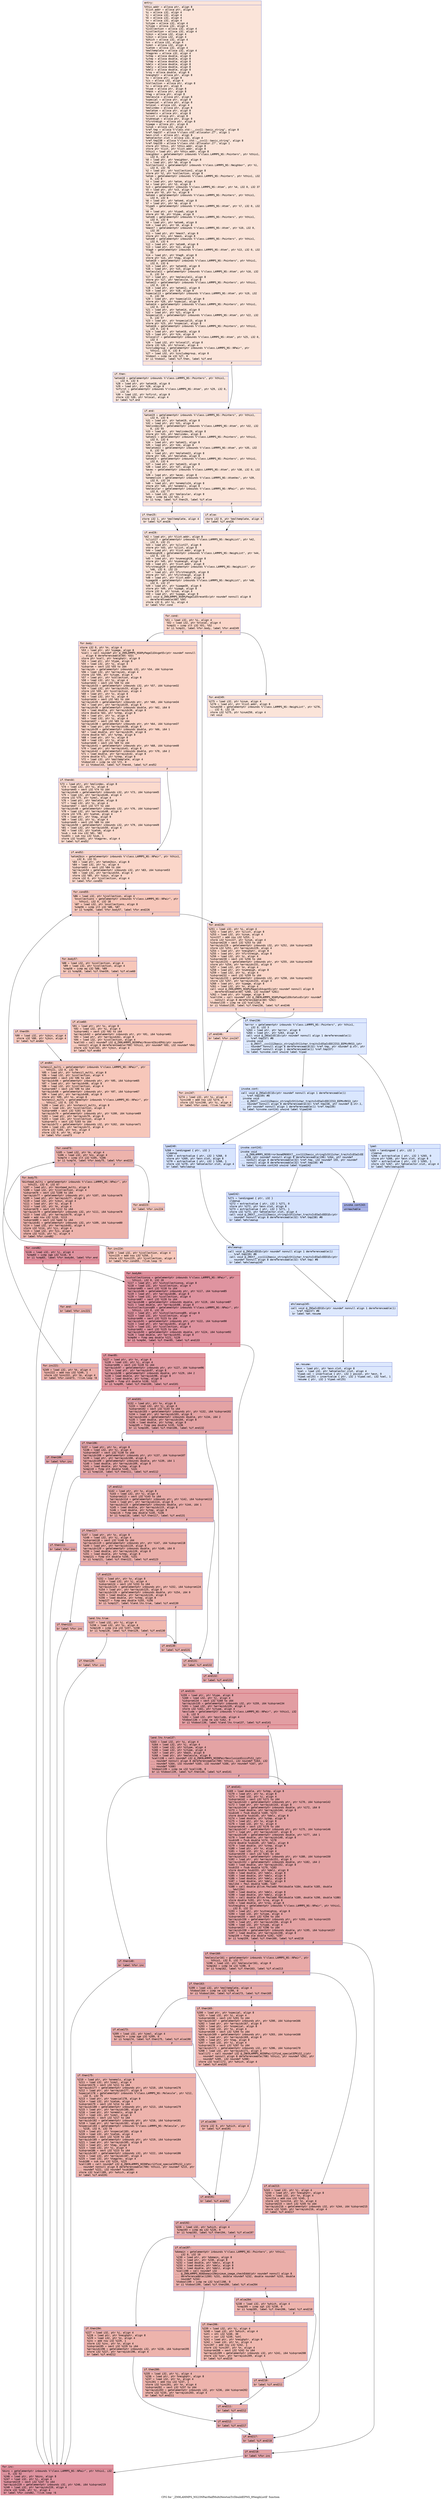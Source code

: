 digraph "CFG for '_ZN9LAMMPS_NS23NPairHalfMultiNewtonTri5buildEPNS_9NeighListE' function" {
	label="CFG for '_ZN9LAMMPS_NS23NPairHalfMultiNewtonTri5buildEPNS_9NeighListE' function";

	Node0x55c2740c3cc0 [shape=record,color="#3d50c3ff", style=filled, fillcolor="#f5c1a970" fontname="Courier",label="{entry:\l|  %this.addr = alloca ptr, align 8\l  %list.addr = alloca ptr, align 8\l  %i = alloca i32, align 4\l  %j = alloca i32, align 4\l  %k = alloca i32, align 4\l  %n = alloca i32, align 4\l  %itype = alloca i32, align 4\l  %jtype = alloca i32, align 4\l  %icollection = alloca i32, align 4\l  %jcollection = alloca i32, align 4\l  %ibin = alloca i32, align 4\l  %jbin = alloca i32, align 4\l  %which = alloca i32, align 4\l  %ns = alloca i32, align 4\l  %imol = alloca i32, align 4\l  %iatom = alloca i32, align 4\l  %moltemplate = alloca i32, align 4\l  %tagprev = alloca i32, align 4\l  %xtmp = alloca double, align 8\l  %ytmp = alloca double, align 8\l  %ztmp = alloca double, align 8\l  %delx = alloca double, align 8\l  %dely = alloca double, align 8\l  %delz = alloca double, align 8\l  %rsq = alloca double, align 8\l  %neighptr = alloca ptr, align 8\l  %s = alloca ptr, align 8\l  %js = alloca i32, align 4\l  %collection = alloca ptr, align 8\l  %x = alloca ptr, align 8\l  %type = alloca ptr, align 8\l  %mask = alloca ptr, align 8\l  %tag = alloca ptr, align 8\l  %molecule = alloca ptr, align 8\l  %special = alloca ptr, align 8\l  %nspecial = alloca ptr, align 8\l  %nlocal = alloca i32, align 4\l  %molindex = alloca ptr, align 8\l  %molatom = alloca ptr, align 8\l  %onemols = alloca ptr, align 8\l  %ilist = alloca ptr, align 8\l  %numneigh = alloca ptr, align 8\l  %firstneigh = alloca ptr, align 8\l  %ipage = alloca ptr, align 8\l  %inum = alloca i32, align 4\l  %ref.tmp = alloca %\"class.std::__cxx11::basic_string\", align 8\l  %ref.tmp237 = alloca %\"class.std::allocator.27\", align 1\l  %exn.slot = alloca ptr, align 8\l  %ehselector.slot = alloca i32, align 4\l  %ref.tmp238 = alloca %\"class.std::__cxx11::basic_string\", align 8\l  %ref.tmp239 = alloca %\"class.std::allocator.27\", align 1\l  store ptr %this, ptr %this.addr, align 8\l  store ptr %list, ptr %list.addr, align 8\l  %this1 = load ptr, ptr %this.addr, align 8\l  %neighbor = getelementptr inbounds %\"class.LAMMPS_NS::Pointers\", ptr %this1,\l... i32 0, i32 8\l  %0 = load ptr, ptr %neighbor, align 8\l  %1 = load ptr, ptr %0, align 8\l  %collection2 = getelementptr inbounds %\"class.LAMMPS_NS::Neighbor\", ptr %1,\l... i32 0, i32 76\l  %2 = load ptr, ptr %collection2, align 8\l  store ptr %2, ptr %collection, align 8\l  %atom = getelementptr inbounds %\"class.LAMMPS_NS::Pointers\", ptr %this1, i32\l... 0, i32 6\l  %3 = load ptr, ptr %atom, align 8\l  %4 = load ptr, ptr %3, align 8\l  %x3 = getelementptr inbounds %\"class.LAMMPS_NS::Atom\", ptr %4, i32 0, i32 37\l  %5 = load ptr, ptr %x3, align 8\l  store ptr %5, ptr %x, align 8\l  %atom4 = getelementptr inbounds %\"class.LAMMPS_NS::Pointers\", ptr %this1,\l... i32 0, i32 6\l  %6 = load ptr, ptr %atom4, align 8\l  %7 = load ptr, ptr %6, align 8\l  %type5 = getelementptr inbounds %\"class.LAMMPS_NS::Atom\", ptr %7, i32 0, i32\l... 34\l  %8 = load ptr, ptr %type5, align 8\l  store ptr %8, ptr %type, align 8\l  %atom6 = getelementptr inbounds %\"class.LAMMPS_NS::Pointers\", ptr %this1,\l... i32 0, i32 6\l  %9 = load ptr, ptr %atom6, align 8\l  %10 = load ptr, ptr %9, align 8\l  %mask7 = getelementptr inbounds %\"class.LAMMPS_NS::Atom\", ptr %10, i32 0,\l... i32 35\l  %11 = load ptr, ptr %mask7, align 8\l  store ptr %11, ptr %mask, align 8\l  %atom8 = getelementptr inbounds %\"class.LAMMPS_NS::Pointers\", ptr %this1,\l... i32 0, i32 6\l  %12 = load ptr, ptr %atom8, align 8\l  %13 = load ptr, ptr %12, align 8\l  %tag9 = getelementptr inbounds %\"class.LAMMPS_NS::Atom\", ptr %13, i32 0, i32\l... 33\l  %14 = load ptr, ptr %tag9, align 8\l  store ptr %14, ptr %tag, align 8\l  %atom10 = getelementptr inbounds %\"class.LAMMPS_NS::Pointers\", ptr %this1,\l... i32 0, i32 6\l  %15 = load ptr, ptr %atom10, align 8\l  %16 = load ptr, ptr %15, align 8\l  %molecule11 = getelementptr inbounds %\"class.LAMMPS_NS::Atom\", ptr %16, i32\l... 0, i32 54\l  %17 = load ptr, ptr %molecule11, align 8\l  store ptr %17, ptr %molecule, align 8\l  %atom12 = getelementptr inbounds %\"class.LAMMPS_NS::Pointers\", ptr %this1,\l... i32 0, i32 6\l  %18 = load ptr, ptr %atom12, align 8\l  %19 = load ptr, ptr %18, align 8\l  %special13 = getelementptr inbounds %\"class.LAMMPS_NS::Atom\", ptr %19, i32\l... 0, i32 58\l  %20 = load ptr, ptr %special13, align 8\l  store ptr %20, ptr %special, align 8\l  %atom14 = getelementptr inbounds %\"class.LAMMPS_NS::Pointers\", ptr %this1,\l... i32 0, i32 6\l  %21 = load ptr, ptr %atom14, align 8\l  %22 = load ptr, ptr %21, align 8\l  %nspecial15 = getelementptr inbounds %\"class.LAMMPS_NS::Atom\", ptr %22, i32\l... 0, i32 57\l  %23 = load ptr, ptr %nspecial15, align 8\l  store ptr %23, ptr %nspecial, align 8\l  %atom16 = getelementptr inbounds %\"class.LAMMPS_NS::Pointers\", ptr %this1,\l... i32 0, i32 6\l  %24 = load ptr, ptr %atom16, align 8\l  %25 = load ptr, ptr %24, align 8\l  %nlocal17 = getelementptr inbounds %\"class.LAMMPS_NS::Atom\", ptr %25, i32 0,\l... i32 4\l  %26 = load i32, ptr %nlocal17, align 8\l  store i32 %26, ptr %nlocal, align 4\l  %includegroup = getelementptr inbounds %\"class.LAMMPS_NS::NPair\", ptr\l... %this1, i32 0, i32 8\l  %27 = load i32, ptr %includegroup, align 8\l  %tobool = icmp ne i32 %27, 0\l  br i1 %tobool, label %if.then, label %if.end\l|{<s0>T|<s1>F}}"];
	Node0x55c2740c3cc0:s0 -> Node0x55c2740c9cf0[tooltip="entry -> if.then\nProbability 62.50%" ];
	Node0x55c2740c3cc0:s1 -> Node0x55c2740c9d60[tooltip="entry -> if.end\nProbability 37.50%" ];
	Node0x55c2740c9cf0 [shape=record,color="#3d50c3ff", style=filled, fillcolor="#f3c7b170" fontname="Courier",label="{if.then:\l|  %atom18 = getelementptr inbounds %\"class.LAMMPS_NS::Pointers\", ptr %this1,\l... i32 0, i32 6\l  %28 = load ptr, ptr %atom18, align 8\l  %29 = load ptr, ptr %28, align 8\l  %nfirst = getelementptr inbounds %\"class.LAMMPS_NS::Atom\", ptr %29, i32 0,\l... i32 31\l  %30 = load i32, ptr %nfirst, align 8\l  store i32 %30, ptr %nlocal, align 4\l  br label %if.end\l}"];
	Node0x55c2740c9cf0 -> Node0x55c2740c9d60[tooltip="if.then -> if.end\nProbability 100.00%" ];
	Node0x55c2740c9d60 [shape=record,color="#3d50c3ff", style=filled, fillcolor="#f5c1a970" fontname="Courier",label="{if.end:\l|  %atom19 = getelementptr inbounds %\"class.LAMMPS_NS::Pointers\", ptr %this1,\l... i32 0, i32 6\l  %31 = load ptr, ptr %atom19, align 8\l  %32 = load ptr, ptr %31, align 8\l  %molindex20 = getelementptr inbounds %\"class.LAMMPS_NS::Atom\", ptr %32, i32\l... 0, i32 55\l  %33 = load ptr, ptr %molindex20, align 8\l  store ptr %33, ptr %molindex, align 8\l  %atom21 = getelementptr inbounds %\"class.LAMMPS_NS::Pointers\", ptr %this1,\l... i32 0, i32 6\l  %34 = load ptr, ptr %atom21, align 8\l  %35 = load ptr, ptr %34, align 8\l  %molatom22 = getelementptr inbounds %\"class.LAMMPS_NS::Atom\", ptr %35, i32\l... 0, i32 56\l  %36 = load ptr, ptr %molatom22, align 8\l  store ptr %36, ptr %molatom, align 8\l  %atom23 = getelementptr inbounds %\"class.LAMMPS_NS::Pointers\", ptr %this1,\l... i32 0, i32 6\l  %37 = load ptr, ptr %atom23, align 8\l  %38 = load ptr, ptr %37, align 8\l  %avec = getelementptr inbounds %\"class.LAMMPS_NS::Atom\", ptr %38, i32 0, i32\l... 2\l  %39 = load ptr, ptr %avec, align 8\l  %onemols24 = getelementptr inbounds %\"class.LAMMPS_NS::AtomVec\", ptr %39,\l... i32 0, i32 24\l  %40 = load ptr, ptr %onemols24, align 8\l  store ptr %40, ptr %onemols, align 8\l  %molecular = getelementptr inbounds %\"class.LAMMPS_NS::NPair\", ptr %this1,\l... i32 0, i32 77\l  %41 = load i32, ptr %molecular, align 8\l  %cmp = icmp eq i32 %41, 2\l  br i1 %cmp, label %if.then25, label %if.else\l|{<s0>T|<s1>F}}"];
	Node0x55c2740c9d60:s0 -> Node0x55c2740cbf80[tooltip="if.end -> if.then25\nProbability 50.00%" ];
	Node0x55c2740c9d60:s1 -> Node0x55c2740cc000[tooltip="if.end -> if.else\nProbability 50.00%" ];
	Node0x55c2740cbf80 [shape=record,color="#3d50c3ff", style=filled, fillcolor="#f3c7b170" fontname="Courier",label="{if.then25:\l|  store i32 1, ptr %moltemplate, align 4\l  br label %if.end26\l}"];
	Node0x55c2740cbf80 -> Node0x55c2740cc1c0[tooltip="if.then25 -> if.end26\nProbability 100.00%" ];
	Node0x55c2740cc000 [shape=record,color="#3d50c3ff", style=filled, fillcolor="#f3c7b170" fontname="Courier",label="{if.else:\l|  store i32 0, ptr %moltemplate, align 4\l  br label %if.end26\l}"];
	Node0x55c2740cc000 -> Node0x55c2740cc1c0[tooltip="if.else -> if.end26\nProbability 100.00%" ];
	Node0x55c2740cc1c0 [shape=record,color="#3d50c3ff", style=filled, fillcolor="#f5c1a970" fontname="Courier",label="{if.end26:\l|  %42 = load ptr, ptr %list.addr, align 8\l  %ilist27 = getelementptr inbounds %\"class.LAMMPS_NS::NeighList\", ptr %42,\l... i32 0, i32 21\l  %43 = load ptr, ptr %ilist27, align 8\l  store ptr %43, ptr %ilist, align 8\l  %44 = load ptr, ptr %list.addr, align 8\l  %numneigh28 = getelementptr inbounds %\"class.LAMMPS_NS::NeighList\", ptr %44,\l... i32 0, i32 22\l  %45 = load ptr, ptr %numneigh28, align 8\l  store ptr %45, ptr %numneigh, align 8\l  %46 = load ptr, ptr %list.addr, align 8\l  %firstneigh29 = getelementptr inbounds %\"class.LAMMPS_NS::NeighList\", ptr\l... %46, i32 0, i32 23\l  %47 = load ptr, ptr %firstneigh29, align 8\l  store ptr %47, ptr %firstneigh, align 8\l  %48 = load ptr, ptr %list.addr, align 8\l  %ipage30 = getelementptr inbounds %\"class.LAMMPS_NS::NeighList\", ptr %48,\l... i32 0, i32 27\l  %49 = load ptr, ptr %ipage30, align 8\l  store ptr %49, ptr %ipage, align 8\l  store i32 0, ptr %inum, align 4\l  %50 = load ptr, ptr %ipage, align 8\l  call void @_ZN9LAMMPS_NS6MyPageIiE5resetEv(ptr noundef nonnull align 8\l... dereferenceable(60) %50)\l  store i32 0, ptr %i, align 4\l  br label %for.cond\l}"];
	Node0x55c2740cc1c0 -> Node0x55c2740cda60[tooltip="if.end26 -> for.cond\nProbability 100.00%" ];
	Node0x55c2740cda60 [shape=record,color="#3d50c3ff", style=filled, fillcolor="#f6a38570" fontname="Courier",label="{for.cond:\l|  %51 = load i32, ptr %i, align 4\l  %52 = load i32, ptr %nlocal, align 4\l  %cmp31 = icmp slt i32 %51, %52\l  br i1 %cmp31, label %for.body, label %for.end249\l|{<s0>T|<s1>F}}"];
	Node0x55c2740cda60:s0 -> Node0x55c2740c6a10[tooltip="for.cond -> for.body\nProbability 96.88%" ];
	Node0x55c2740cda60:s1 -> Node0x55c2740c6a90[tooltip="for.cond -> for.end249\nProbability 3.12%" ];
	Node0x55c2740c6a10 [shape=record,color="#3d50c3ff", style=filled, fillcolor="#f6a38570" fontname="Courier",label="{for.body:\l|  store i32 0, ptr %n, align 4\l  %53 = load ptr, ptr %ipage, align 8\l  %call = call noundef ptr @_ZN9LAMMPS_NS6MyPageIiE4vgetEv(ptr noundef nonnull\l... align 8 dereferenceable(60) %53)\l  store ptr %call, ptr %neighptr, align 8\l  %54 = load ptr, ptr %type, align 8\l  %55 = load i32, ptr %i, align 4\l  %idxprom = sext i32 %55 to i64\l  %arrayidx = getelementptr inbounds i32, ptr %54, i64 %idxprom\l  %56 = load i32, ptr %arrayidx, align 4\l  store i32 %56, ptr %itype, align 4\l  %57 = load ptr, ptr %collection, align 8\l  %58 = load i32, ptr %i, align 4\l  %idxprom32 = sext i32 %58 to i64\l  %arrayidx33 = getelementptr inbounds i32, ptr %57, i64 %idxprom32\l  %59 = load i32, ptr %arrayidx33, align 4\l  store i32 %59, ptr %icollection, align 4\l  %60 = load ptr, ptr %x, align 8\l  %61 = load i32, ptr %i, align 4\l  %idxprom34 = sext i32 %61 to i64\l  %arrayidx35 = getelementptr inbounds ptr, ptr %60, i64 %idxprom34\l  %62 = load ptr, ptr %arrayidx35, align 8\l  %arrayidx36 = getelementptr inbounds double, ptr %62, i64 0\l  %63 = load double, ptr %arrayidx36, align 8\l  store double %63, ptr %xtmp, align 8\l  %64 = load ptr, ptr %x, align 8\l  %65 = load i32, ptr %i, align 4\l  %idxprom37 = sext i32 %65 to i64\l  %arrayidx38 = getelementptr inbounds ptr, ptr %64, i64 %idxprom37\l  %66 = load ptr, ptr %arrayidx38, align 8\l  %arrayidx39 = getelementptr inbounds double, ptr %66, i64 1\l  %67 = load double, ptr %arrayidx39, align 8\l  store double %67, ptr %ytmp, align 8\l  %68 = load ptr, ptr %x, align 8\l  %69 = load i32, ptr %i, align 4\l  %idxprom40 = sext i32 %69 to i64\l  %arrayidx41 = getelementptr inbounds ptr, ptr %68, i64 %idxprom40\l  %70 = load ptr, ptr %arrayidx41, align 8\l  %arrayidx42 = getelementptr inbounds double, ptr %70, i64 2\l  %71 = load double, ptr %arrayidx42, align 8\l  store double %71, ptr %ztmp, align 8\l  %72 = load i32, ptr %moltemplate, align 4\l  %tobool43 = icmp ne i32 %72, 0\l  br i1 %tobool43, label %if.then44, label %if.end52\l|{<s0>T|<s1>F}}"];
	Node0x55c2740c6a10:s0 -> Node0x55c2740d0000[tooltip="for.body -> if.then44\nProbability 62.50%" ];
	Node0x55c2740c6a10:s1 -> Node0x55c2740d00e0[tooltip="for.body -> if.end52\nProbability 37.50%" ];
	Node0x55c2740d0000 [shape=record,color="#3d50c3ff", style=filled, fillcolor="#f7ac8e70" fontname="Courier",label="{if.then44:\l|  %73 = load ptr, ptr %molindex, align 8\l  %74 = load i32, ptr %i, align 4\l  %idxprom45 = sext i32 %74 to i64\l  %arrayidx46 = getelementptr inbounds i32, ptr %73, i64 %idxprom45\l  %75 = load i32, ptr %arrayidx46, align 4\l  store i32 %75, ptr %imol, align 4\l  %76 = load ptr, ptr %molatom, align 8\l  %77 = load i32, ptr %i, align 4\l  %idxprom47 = sext i32 %77 to i64\l  %arrayidx48 = getelementptr inbounds i32, ptr %76, i64 %idxprom47\l  %78 = load i32, ptr %arrayidx48, align 4\l  store i32 %78, ptr %iatom, align 4\l  %79 = load ptr, ptr %tag, align 8\l  %80 = load i32, ptr %i, align 4\l  %idxprom49 = sext i32 %80 to i64\l  %arrayidx50 = getelementptr inbounds i32, ptr %79, i64 %idxprom49\l  %81 = load i32, ptr %arrayidx50, align 4\l  %82 = load i32, ptr %iatom, align 4\l  %sub = sub nsw i32 %81, %82\l  %sub51 = sub nsw i32 %sub, 1\l  store i32 %sub51, ptr %tagprev, align 4\l  br label %if.end52\l}"];
	Node0x55c2740d0000 -> Node0x55c2740d00e0[tooltip="if.then44 -> if.end52\nProbability 100.00%" ];
	Node0x55c2740d00e0 [shape=record,color="#3d50c3ff", style=filled, fillcolor="#f6a38570" fontname="Courier",label="{if.end52:\l|  %atom2bin = getelementptr inbounds %\"class.LAMMPS_NS::NPair\", ptr %this1,\l... i32 0, i32 51\l  %83 = load ptr, ptr %atom2bin, align 8\l  %84 = load i32, ptr %i, align 4\l  %idxprom53 = sext i32 %84 to i64\l  %arrayidx54 = getelementptr inbounds i32, ptr %83, i64 %idxprom53\l  %85 = load i32, ptr %arrayidx54, align 4\l  store i32 %85, ptr %ibin, align 4\l  store i32 0, ptr %jcollection, align 4\l  br label %for.cond55\l}"];
	Node0x55c2740d00e0 -> Node0x55c2740d14c0[tooltip="if.end52 -> for.cond55\nProbability 100.00%" ];
	Node0x55c2740d14c0 [shape=record,color="#3d50c3ff", style=filled, fillcolor="#ec7f6370" fontname="Courier",label="{for.cond55:\l|  %86 = load i32, ptr %jcollection, align 4\l  %ncollections = getelementptr inbounds %\"class.LAMMPS_NS::NPair\", ptr\l... %this1, i32 0, i32 18\l  %87 = load i32, ptr %ncollections, align 8\l  %cmp56 = icmp slt i32 %86, %87\l  br i1 %cmp56, label %for.body57, label %for.end226\l|{<s0>T|<s1>F}}"];
	Node0x55c2740d14c0:s0 -> Node0x55c2740d1880[tooltip="for.cond55 -> for.body57\nProbability 96.88%" ];
	Node0x55c2740d14c0:s1 -> Node0x55c2740d1900[tooltip="for.cond55 -> for.end226\nProbability 3.12%" ];
	Node0x55c2740d1880 [shape=record,color="#3d50c3ff", style=filled, fillcolor="#ec7f6370" fontname="Courier",label="{for.body57:\l|  %88 = load i32, ptr %icollection, align 4\l  %89 = load i32, ptr %jcollection, align 4\l  %cmp58 = icmp eq i32 %88, %89\l  br i1 %cmp58, label %if.then59, label %if.else60\l|{<s0>T|<s1>F}}"];
	Node0x55c2740d1880:s0 -> Node0x55c2740d1be0[tooltip="for.body57 -> if.then59\nProbability 50.00%" ];
	Node0x55c2740d1880:s1 -> Node0x55c2740d1c60[tooltip="for.body57 -> if.else60\nProbability 50.00%" ];
	Node0x55c2740d1be0 [shape=record,color="#3d50c3ff", style=filled, fillcolor="#ef886b70" fontname="Courier",label="{if.then59:\l|  %90 = load i32, ptr %ibin, align 4\l  store i32 %90, ptr %jbin, align 4\l  br label %if.end64\l}"];
	Node0x55c2740d1be0 -> Node0x55c2740d1f10[tooltip="if.then59 -> if.end64\nProbability 100.00%" ];
	Node0x55c2740d1c60 [shape=record,color="#3d50c3ff", style=filled, fillcolor="#ef886b70" fontname="Courier",label="{if.else60:\l|  %91 = load ptr, ptr %x, align 8\l  %92 = load i32, ptr %i, align 4\l  %idxprom61 = sext i32 %92 to i64\l  %arrayidx62 = getelementptr inbounds ptr, ptr %91, i64 %idxprom61\l  %93 = load ptr, ptr %arrayidx62, align 8\l  %94 = load i32, ptr %jcollection, align 4\l  %call63 = call noundef i32 @_ZN9LAMMPS_NS5NPair9coord2binEPdi(ptr noundef\l... nonnull align 8 dereferenceable(708) %this1, ptr noundef %93, i32 noundef %94)\l  store i32 %call63, ptr %jbin, align 4\l  br label %if.end64\l}"];
	Node0x55c2740d1c60 -> Node0x55c2740d1f10[tooltip="if.else60 -> if.end64\nProbability 100.00%" ];
	Node0x55c2740d1f10 [shape=record,color="#3d50c3ff", style=filled, fillcolor="#ec7f6370" fontname="Courier",label="{if.end64:\l|  %stencil_multi = getelementptr inbounds %\"class.LAMMPS_NS::NPair\", ptr\l... %this1, i32 0, i32 76\l  %95 = load ptr, ptr %stencil_multi, align 8\l  %96 = load i32, ptr %icollection, align 4\l  %idxprom65 = sext i32 %96 to i64\l  %arrayidx66 = getelementptr inbounds ptr, ptr %95, i64 %idxprom65\l  %97 = load ptr, ptr %arrayidx66, align 8\l  %98 = load i32, ptr %jcollection, align 4\l  %idxprom67 = sext i32 %98 to i64\l  %arrayidx68 = getelementptr inbounds ptr, ptr %97, i64 %idxprom67\l  %99 = load ptr, ptr %arrayidx68, align 8\l  store ptr %99, ptr %s, align 8\l  %nstencil_multi = getelementptr inbounds %\"class.LAMMPS_NS::NPair\", ptr\l... %this1, i32 0, i32 75\l  %100 = load ptr, ptr %nstencil_multi, align 8\l  %101 = load i32, ptr %icollection, align 4\l  %idxprom69 = sext i32 %101 to i64\l  %arrayidx70 = getelementptr inbounds ptr, ptr %100, i64 %idxprom69\l  %102 = load ptr, ptr %arrayidx70, align 8\l  %103 = load i32, ptr %jcollection, align 4\l  %idxprom71 = sext i32 %103 to i64\l  %arrayidx72 = getelementptr inbounds i32, ptr %102, i64 %idxprom71\l  %104 = load i32, ptr %arrayidx72, align 4\l  store i32 %104, ptr %ns, align 4\l  store i32 0, ptr %k, align 4\l  br label %for.cond73\l}"];
	Node0x55c2740d1f10 -> Node0x55c2740d3c70[tooltip="if.end64 -> for.cond73\nProbability 100.00%" ];
	Node0x55c2740d3c70 [shape=record,color="#3d50c3ff", style=filled, fillcolor="#d6524470" fontname="Courier",label="{for.cond73:\l|  %105 = load i32, ptr %k, align 4\l  %106 = load i32, ptr %ns, align 4\l  %cmp74 = icmp slt i32 %105, %106\l  br i1 %cmp74, label %for.body75, label %for.end223\l|{<s0>T|<s1>F}}"];
	Node0x55c2740d3c70:s0 -> Node0x55c2740d3ef0[tooltip="for.cond73 -> for.body75\nProbability 96.88%" ];
	Node0x55c2740d3c70:s1 -> Node0x55c2740d3f70[tooltip="for.cond73 -> for.end223\nProbability 3.12%" ];
	Node0x55c2740d3ef0 [shape=record,color="#3d50c3ff", style=filled, fillcolor="#d6524470" fontname="Courier",label="{for.body75:\l|  %binhead_multi = getelementptr inbounds %\"class.LAMMPS_NS::NPair\", ptr\l... %this1, i32 0, i32 67\l  %107 = load ptr, ptr %binhead_multi, align 8\l  %108 = load i32, ptr %jcollection, align 4\l  %idxprom76 = sext i32 %108 to i64\l  %arrayidx77 = getelementptr inbounds ptr, ptr %107, i64 %idxprom76\l  %109 = load ptr, ptr %arrayidx77, align 8\l  %110 = load i32, ptr %jbin, align 4\l  %111 = load ptr, ptr %s, align 8\l  %112 = load i32, ptr %k, align 4\l  %idxprom78 = sext i32 %112 to i64\l  %arrayidx79 = getelementptr inbounds i32, ptr %111, i64 %idxprom78\l  %113 = load i32, ptr %arrayidx79, align 4\l  %add = add nsw i32 %110, %113\l  %idxprom80 = sext i32 %add to i64\l  %arrayidx81 = getelementptr inbounds i32, ptr %109, i64 %idxprom80\l  %114 = load i32, ptr %arrayidx81, align 4\l  store i32 %114, ptr %js, align 4\l  %115 = load i32, ptr %js, align 4\l  store i32 %115, ptr %j, align 4\l  br label %for.cond82\l}"];
	Node0x55c2740d3ef0 -> Node0x55c2740d4ce0[tooltip="for.body75 -> for.cond82\nProbability 100.00%" ];
	Node0x55c2740d4ce0 [shape=record,color="#b70d28ff", style=filled, fillcolor="#b70d2870" fontname="Courier",label="{for.cond82:\l|  %116 = load i32, ptr %j, align 4\l  %cmp83 = icmp sge i32 %116, 0\l  br i1 %cmp83, label %for.body84, label %for.end\l|{<s0>T|<s1>F}}"];
	Node0x55c2740d4ce0:s0 -> Node0x55c2740d4f00[tooltip="for.cond82 -> for.body84\nProbability 96.88%" ];
	Node0x55c2740d4ce0:s1 -> Node0x55c2740d4f80[tooltip="for.cond82 -> for.end\nProbability 3.12%" ];
	Node0x55c2740d4f00 [shape=record,color="#b70d28ff", style=filled, fillcolor="#b70d2870" fontname="Courier",label="{for.body84:\l|  %cutcollectionsq = getelementptr inbounds %\"class.LAMMPS_NS::NPair\", ptr\l... %this1, i32 0, i32 20\l  %117 = load ptr, ptr %cutcollectionsq, align 8\l  %118 = load i32, ptr %icollection, align 4\l  %idxprom85 = sext i32 %118 to i64\l  %arrayidx86 = getelementptr inbounds ptr, ptr %117, i64 %idxprom85\l  %119 = load ptr, ptr %arrayidx86, align 8\l  %120 = load i32, ptr %icollection, align 4\l  %idxprom87 = sext i32 %120 to i64\l  %arrayidx88 = getelementptr inbounds double, ptr %119, i64 %idxprom87\l  %121 = load double, ptr %arrayidx88, align 8\l  %cutcollectionsq89 = getelementptr inbounds %\"class.LAMMPS_NS::NPair\", ptr\l... %this1, i32 0, i32 20\l  %122 = load ptr, ptr %cutcollectionsq89, align 8\l  %123 = load i32, ptr %jcollection, align 4\l  %idxprom90 = sext i32 %123 to i64\l  %arrayidx91 = getelementptr inbounds ptr, ptr %122, i64 %idxprom90\l  %124 = load ptr, ptr %arrayidx91, align 8\l  %125 = load i32, ptr %jcollection, align 4\l  %idxprom92 = sext i32 %125 to i64\l  %arrayidx93 = getelementptr inbounds double, ptr %124, i64 %idxprom92\l  %126 = load double, ptr %arrayidx93, align 8\l  %cmp94 = fcmp oeq double %121, %126\l  br i1 %cmp94, label %if.then95, label %if.end133\l|{<s0>T|<s1>F}}"];
	Node0x55c2740d4f00:s0 -> Node0x55c2740ca1c0[tooltip="for.body84 -> if.then95\nProbability 62.50%" ];
	Node0x55c2740d4f00:s1 -> Node0x55c2740ca240[tooltip="for.body84 -> if.end133\nProbability 37.50%" ];
	Node0x55c2740ca1c0 [shape=record,color="#b70d28ff", style=filled, fillcolor="#bb1b2c70" fontname="Courier",label="{if.then95:\l|  %127 = load ptr, ptr %x, align 8\l  %128 = load i32, ptr %j, align 4\l  %idxprom96 = sext i32 %128 to i64\l  %arrayidx97 = getelementptr inbounds ptr, ptr %127, i64 %idxprom96\l  %129 = load ptr, ptr %arrayidx97, align 8\l  %arrayidx98 = getelementptr inbounds double, ptr %129, i64 2\l  %130 = load double, ptr %arrayidx98, align 8\l  %131 = load double, ptr %ztmp, align 8\l  %cmp99 = fcmp olt double %130, %131\l  br i1 %cmp99, label %if.then100, label %if.end101\l|{<s0>T|<s1>F}}"];
	Node0x55c2740ca1c0:s0 -> Node0x55c2740ca910[tooltip="if.then95 -> if.then100\nProbability 50.00%" ];
	Node0x55c2740ca1c0:s1 -> Node0x55c2740ca990[tooltip="if.then95 -> if.end101\nProbability 50.00%" ];
	Node0x55c2740ca910 [shape=record,color="#3d50c3ff", style=filled, fillcolor="#c32e3170" fontname="Courier",label="{if.then100:\l|  br label %for.inc\l}"];
	Node0x55c2740ca910 -> Node0x55c2740cab20[tooltip="if.then100 -> for.inc\nProbability 100.00%" ];
	Node0x55c2740ca990 [shape=record,color="#3d50c3ff", style=filled, fillcolor="#c32e3170" fontname="Courier",label="{if.end101:\l|  %132 = load ptr, ptr %x, align 8\l  %133 = load i32, ptr %j, align 4\l  %idxprom102 = sext i32 %133 to i64\l  %arrayidx103 = getelementptr inbounds ptr, ptr %132, i64 %idxprom102\l  %134 = load ptr, ptr %arrayidx103, align 8\l  %arrayidx104 = getelementptr inbounds double, ptr %134, i64 2\l  %135 = load double, ptr %arrayidx104, align 8\l  %136 = load double, ptr %ztmp, align 8\l  %cmp105 = fcmp oeq double %135, %136\l  br i1 %cmp105, label %if.then106, label %if.end132\l|{<s0>T|<s1>F}}"];
	Node0x55c2740ca990:s0 -> Node0x55c2740d7e70[tooltip="if.end101 -> if.then106\nProbability 62.50%" ];
	Node0x55c2740ca990:s1 -> Node0x55c2740d7ef0[tooltip="if.end101 -> if.end132\nProbability 37.50%" ];
	Node0x55c2740d7e70 [shape=record,color="#3d50c3ff", style=filled, fillcolor="#c5333470" fontname="Courier",label="{if.then106:\l|  %137 = load ptr, ptr %x, align 8\l  %138 = load i32, ptr %j, align 4\l  %idxprom107 = sext i32 %138 to i64\l  %arrayidx108 = getelementptr inbounds ptr, ptr %137, i64 %idxprom107\l  %139 = load ptr, ptr %arrayidx108, align 8\l  %arrayidx109 = getelementptr inbounds double, ptr %139, i64 1\l  %140 = load double, ptr %arrayidx109, align 8\l  %141 = load double, ptr %ytmp, align 8\l  %cmp110 = fcmp olt double %140, %141\l  br i1 %cmp110, label %if.then111, label %if.end112\l|{<s0>T|<s1>F}}"];
	Node0x55c2740d7e70:s0 -> Node0x55c2740ce010[tooltip="if.then106 -> if.then111\nProbability 50.00%" ];
	Node0x55c2740d7e70:s1 -> Node0x55c2740ce090[tooltip="if.then106 -> if.end112\nProbability 50.00%" ];
	Node0x55c2740ce010 [shape=record,color="#3d50c3ff", style=filled, fillcolor="#cc403a70" fontname="Courier",label="{if.then111:\l|  br label %for.inc\l}"];
	Node0x55c2740ce010 -> Node0x55c2740cab20[tooltip="if.then111 -> for.inc\nProbability 100.00%" ];
	Node0x55c2740ce090 [shape=record,color="#3d50c3ff", style=filled, fillcolor="#cc403a70" fontname="Courier",label="{if.end112:\l|  %142 = load ptr, ptr %x, align 8\l  %143 = load i32, ptr %j, align 4\l  %idxprom113 = sext i32 %143 to i64\l  %arrayidx114 = getelementptr inbounds ptr, ptr %142, i64 %idxprom113\l  %144 = load ptr, ptr %arrayidx114, align 8\l  %arrayidx115 = getelementptr inbounds double, ptr %144, i64 1\l  %145 = load double, ptr %arrayidx115, align 8\l  %146 = load double, ptr %ytmp, align 8\l  %cmp116 = fcmp oeq double %145, %146\l  br i1 %cmp116, label %if.then117, label %if.end131\l|{<s0>T|<s1>F}}"];
	Node0x55c2740ce090:s0 -> Node0x55c2740ce800[tooltip="if.end112 -> if.then117\nProbability 62.50%" ];
	Node0x55c2740ce090:s1 -> Node0x55c2740ce880[tooltip="if.end112 -> if.end131\nProbability 37.50%" ];
	Node0x55c2740ce800 [shape=record,color="#3d50c3ff", style=filled, fillcolor="#d0473d70" fontname="Courier",label="{if.then117:\l|  %147 = load ptr, ptr %x, align 8\l  %148 = load i32, ptr %j, align 4\l  %idxprom118 = sext i32 %148 to i64\l  %arrayidx119 = getelementptr inbounds ptr, ptr %147, i64 %idxprom118\l  %149 = load ptr, ptr %arrayidx119, align 8\l  %arrayidx120 = getelementptr inbounds double, ptr %149, i64 0\l  %150 = load double, ptr %arrayidx120, align 8\l  %151 = load double, ptr %xtmp, align 8\l  %cmp121 = fcmp olt double %150, %151\l  br i1 %cmp121, label %if.then122, label %if.end123\l|{<s0>T|<s1>F}}"];
	Node0x55c2740ce800:s0 -> Node0x55c2740da100[tooltip="if.then117 -> if.then122\nProbability 50.00%" ];
	Node0x55c2740ce800:s1 -> Node0x55c2740da180[tooltip="if.then117 -> if.end123\nProbability 50.00%" ];
	Node0x55c2740da100 [shape=record,color="#3d50c3ff", style=filled, fillcolor="#d6524470" fontname="Courier",label="{if.then122:\l|  br label %for.inc\l}"];
	Node0x55c2740da100 -> Node0x55c2740cab20[tooltip="if.then122 -> for.inc\nProbability 100.00%" ];
	Node0x55c2740da180 [shape=record,color="#3d50c3ff", style=filled, fillcolor="#d6524470" fontname="Courier",label="{if.end123:\l|  %152 = load ptr, ptr %x, align 8\l  %153 = load i32, ptr %j, align 4\l  %idxprom124 = sext i32 %153 to i64\l  %arrayidx125 = getelementptr inbounds ptr, ptr %152, i64 %idxprom124\l  %154 = load ptr, ptr %arrayidx125, align 8\l  %arrayidx126 = getelementptr inbounds double, ptr %154, i64 0\l  %155 = load double, ptr %arrayidx126, align 8\l  %156 = load double, ptr %xtmp, align 8\l  %cmp127 = fcmp oeq double %155, %156\l  br i1 %cmp127, label %land.lhs.true, label %if.end130\l|{<s0>T|<s1>F}}"];
	Node0x55c2740da180:s0 -> Node0x55c2740da8f0[tooltip="if.end123 -> land.lhs.true\nProbability 62.50%" ];
	Node0x55c2740da180:s1 -> Node0x55c2740da970[tooltip="if.end123 -> if.end130\nProbability 37.50%" ];
	Node0x55c2740da8f0 [shape=record,color="#3d50c3ff", style=filled, fillcolor="#dc5d4a70" fontname="Courier",label="{land.lhs.true:\l|  %157 = load i32, ptr %j, align 4\l  %158 = load i32, ptr %i, align 4\l  %cmp128 = icmp sle i32 %157, %158\l  br i1 %cmp128, label %if.then129, label %if.end130\l|{<s0>T|<s1>F}}"];
	Node0x55c2740da8f0:s0 -> Node0x55c2740dac50[tooltip="land.lhs.true -> if.then129\nProbability 50.00%" ];
	Node0x55c2740da8f0:s1 -> Node0x55c2740da970[tooltip="land.lhs.true -> if.end130\nProbability 50.00%" ];
	Node0x55c2740dac50 [shape=record,color="#3d50c3ff", style=filled, fillcolor="#de614d70" fontname="Courier",label="{if.then129:\l|  br label %for.inc\l}"];
	Node0x55c2740dac50 -> Node0x55c2740cab20[tooltip="if.then129 -> for.inc\nProbability 100.00%" ];
	Node0x55c2740da970 [shape=record,color="#3d50c3ff", style=filled, fillcolor="#d8564670" fontname="Courier",label="{if.end130:\l|  br label %if.end131\l}"];
	Node0x55c2740da970 -> Node0x55c2740ce880[tooltip="if.end130 -> if.end131\nProbability 100.00%" ];
	Node0x55c2740ce880 [shape=record,color="#3d50c3ff", style=filled, fillcolor="#d24b4070" fontname="Courier",label="{if.end131:\l|  br label %if.end132\l}"];
	Node0x55c2740ce880 -> Node0x55c2740d7ef0[tooltip="if.end131 -> if.end132\nProbability 100.00%" ];
	Node0x55c2740d7ef0 [shape=record,color="#3d50c3ff", style=filled, fillcolor="#ca3b3770" fontname="Courier",label="{if.end132:\l|  br label %if.end133\l}"];
	Node0x55c2740d7ef0 -> Node0x55c2740ca240[tooltip="if.end132 -> if.end133\nProbability 100.00%" ];
	Node0x55c2740ca240 [shape=record,color="#b70d28ff", style=filled, fillcolor="#be242e70" fontname="Courier",label="{if.end133:\l|  %159 = load ptr, ptr %type, align 8\l  %160 = load i32, ptr %j, align 4\l  %idxprom134 = sext i32 %160 to i64\l  %arrayidx135 = getelementptr inbounds i32, ptr %159, i64 %idxprom134\l  %161 = load i32, ptr %arrayidx135, align 4\l  store i32 %161, ptr %jtype, align 4\l  %exclude = getelementptr inbounds %\"class.LAMMPS_NS::NPair\", ptr %this1, i32\l... 0, i32 9\l  %162 = load i32, ptr %exclude, align 4\l  %tobool136 = icmp ne i32 %162, 0\l  br i1 %tobool136, label %land.lhs.true137, label %if.end141\l|{<s0>T|<s1>F}}"];
	Node0x55c2740ca240:s0 -> Node0x55c2740db550[tooltip="if.end133 -> land.lhs.true137\nProbability 62.50%" ];
	Node0x55c2740ca240:s1 -> Node0x55c2740db5f0[tooltip="if.end133 -> if.end141\nProbability 37.50%" ];
	Node0x55c2740db550 [shape=record,color="#3d50c3ff", style=filled, fillcolor="#c32e3170" fontname="Courier",label="{land.lhs.true137:\l|  %163 = load i32, ptr %i, align 4\l  %164 = load i32, ptr %j, align 4\l  %165 = load i32, ptr %itype, align 4\l  %166 = load i32, ptr %jtype, align 4\l  %167 = load ptr, ptr %mask, align 8\l  %168 = load ptr, ptr %molecule, align 8\l  %call138 = call noundef i32 @_ZNK9LAMMPS_NS5NPair9exclusionEiiiiPiS1_(ptr\l... noundef nonnull align 8 dereferenceable(708) %this1, i32 noundef %163, i32\l... noundef %164, i32 noundef %165, i32 noundef %166, ptr noundef %167, ptr\l... noundef %168)\l  %tobool139 = icmp ne i32 %call138, 0\l  br i1 %tobool139, label %if.then140, label %if.end141\l|{<s0>T|<s1>F}}"];
	Node0x55c2740db550:s0 -> Node0x55c2740dbd30[tooltip="land.lhs.true137 -> if.then140\nProbability 62.50%" ];
	Node0x55c2740db550:s1 -> Node0x55c2740db5f0[tooltip="land.lhs.true137 -> if.end141\nProbability 37.50%" ];
	Node0x55c2740dbd30 [shape=record,color="#3d50c3ff", style=filled, fillcolor="#c5333470" fontname="Courier",label="{if.then140:\l|  br label %for.inc\l}"];
	Node0x55c2740dbd30 -> Node0x55c2740cab20[tooltip="if.then140 -> for.inc\nProbability 100.00%" ];
	Node0x55c2740db5f0 [shape=record,color="#3d50c3ff", style=filled, fillcolor="#c32e3170" fontname="Courier",label="{if.end141:\l|  %169 = load double, ptr %xtmp, align 8\l  %170 = load ptr, ptr %x, align 8\l  %171 = load i32, ptr %j, align 4\l  %idxprom142 = sext i32 %171 to i64\l  %arrayidx143 = getelementptr inbounds ptr, ptr %170, i64 %idxprom142\l  %172 = load ptr, ptr %arrayidx143, align 8\l  %arrayidx144 = getelementptr inbounds double, ptr %172, i64 0\l  %173 = load double, ptr %arrayidx144, align 8\l  %sub145 = fsub double %169, %173\l  store double %sub145, ptr %delx, align 8\l  %174 = load double, ptr %ytmp, align 8\l  %175 = load ptr, ptr %x, align 8\l  %176 = load i32, ptr %j, align 4\l  %idxprom146 = sext i32 %176 to i64\l  %arrayidx147 = getelementptr inbounds ptr, ptr %175, i64 %idxprom146\l  %177 = load ptr, ptr %arrayidx147, align 8\l  %arrayidx148 = getelementptr inbounds double, ptr %177, i64 1\l  %178 = load double, ptr %arrayidx148, align 8\l  %sub149 = fsub double %174, %178\l  store double %sub149, ptr %dely, align 8\l  %179 = load double, ptr %ztmp, align 8\l  %180 = load ptr, ptr %x, align 8\l  %181 = load i32, ptr %j, align 4\l  %idxprom150 = sext i32 %181 to i64\l  %arrayidx151 = getelementptr inbounds ptr, ptr %180, i64 %idxprom150\l  %182 = load ptr, ptr %arrayidx151, align 8\l  %arrayidx152 = getelementptr inbounds double, ptr %182, i64 2\l  %183 = load double, ptr %arrayidx152, align 8\l  %sub153 = fsub double %179, %183\l  store double %sub153, ptr %delz, align 8\l  %184 = load double, ptr %delx, align 8\l  %185 = load double, ptr %delx, align 8\l  %186 = load double, ptr %dely, align 8\l  %187 = load double, ptr %dely, align 8\l  %mul154 = fmul double %186, %187\l  %188 = call double @llvm.fmuladd.f64(double %184, double %185, double\l... %mul154)\l  %189 = load double, ptr %delz, align 8\l  %190 = load double, ptr %delz, align 8\l  %191 = call double @llvm.fmuladd.f64(double %189, double %190, double %188)\l  store double %191, ptr %rsq, align 8\l  %192 = load double, ptr %rsq, align 8\l  %cutneighsq = getelementptr inbounds %\"class.LAMMPS_NS::NPair\", ptr %this1,\l... i32 0, i32 11\l  %193 = load ptr, ptr %cutneighsq, align 8\l  %194 = load i32, ptr %itype, align 4\l  %idxprom155 = sext i32 %194 to i64\l  %arrayidx156 = getelementptr inbounds ptr, ptr %193, i64 %idxprom155\l  %195 = load ptr, ptr %arrayidx156, align 8\l  %196 = load i32, ptr %jtype, align 4\l  %idxprom157 = sext i32 %196 to i64\l  %arrayidx158 = getelementptr inbounds double, ptr %195, i64 %idxprom157\l  %197 = load double, ptr %arrayidx158, align 8\l  %cmp159 = fcmp ole double %192, %197\l  br i1 %cmp159, label %if.then160, label %if.end218\l|{<s0>T|<s1>F}}"];
	Node0x55c2740db5f0:s0 -> Node0x55c2740d2f00[tooltip="if.end141 -> if.then160\nProbability 50.00%" ];
	Node0x55c2740db5f0:s1 -> Node0x55c2740d2f80[tooltip="if.end141 -> if.end218\nProbability 50.00%" ];
	Node0x55c2740d2f00 [shape=record,color="#3d50c3ff", style=filled, fillcolor="#ca3b3770" fontname="Courier",label="{if.then160:\l|  %molecular161 = getelementptr inbounds %\"class.LAMMPS_NS::NPair\", ptr\l... %this1, i32 0, i32 77\l  %198 = load i32, ptr %molecular161, align 8\l  %cmp162 = icmp ne i32 %198, 0\l  br i1 %cmp162, label %if.then163, label %if.else213\l|{<s0>T|<s1>F}}"];
	Node0x55c2740d2f00:s0 -> Node0x55c2740d32b0[tooltip="if.then160 -> if.then163\nProbability 62.50%" ];
	Node0x55c2740d2f00:s1 -> Node0x55c2740d3330[tooltip="if.then160 -> if.else213\nProbability 37.50%" ];
	Node0x55c2740d32b0 [shape=record,color="#3d50c3ff", style=filled, fillcolor="#cc403a70" fontname="Courier",label="{if.then163:\l|  %199 = load i32, ptr %moltemplate, align 4\l  %tobool164 = icmp ne i32 %199, 0\l  br i1 %tobool164, label %if.else173, label %if.then165\l|{<s0>T|<s1>F}}"];
	Node0x55c2740d32b0:s0 -> Node0x55c2740d35a0[tooltip="if.then163 -> if.else173\nProbability 62.50%" ];
	Node0x55c2740d32b0:s1 -> Node0x55c2740d3620[tooltip="if.then163 -> if.then165\nProbability 37.50%" ];
	Node0x55c2740d3620 [shape=record,color="#3d50c3ff", style=filled, fillcolor="#d6524470" fontname="Courier",label="{if.then165:\l|  %200 = load ptr, ptr %special, align 8\l  %201 = load i32, ptr %i, align 4\l  %idxprom166 = sext i32 %201 to i64\l  %arrayidx167 = getelementptr inbounds ptr, ptr %200, i64 %idxprom166\l  %202 = load ptr, ptr %arrayidx167, align 8\l  %203 = load ptr, ptr %nspecial, align 8\l  %204 = load i32, ptr %i, align 4\l  %idxprom168 = sext i32 %204 to i64\l  %arrayidx169 = getelementptr inbounds ptr, ptr %203, i64 %idxprom168\l  %205 = load ptr, ptr %arrayidx169, align 8\l  %206 = load ptr, ptr %tag, align 8\l  %207 = load i32, ptr %j, align 4\l  %idxprom170 = sext i32 %207 to i64\l  %arrayidx171 = getelementptr inbounds i32, ptr %206, i64 %idxprom170\l  %208 = load i32, ptr %arrayidx171, align 4\l  %call172 = call noundef i32 @_ZNK9LAMMPS_NS5NPair12find_specialEPKiS2_i(ptr\l... noundef nonnull align 8 dereferenceable(708) %this1, ptr noundef %202, ptr\l... noundef %205, i32 noundef %208)\l  store i32 %call172, ptr %which, align 4\l  br label %if.end192\l}"];
	Node0x55c2740d3620 -> Node0x55c2740e0280[tooltip="if.then165 -> if.end192\nProbability 100.00%" ];
	Node0x55c2740d35a0 [shape=record,color="#3d50c3ff", style=filled, fillcolor="#d0473d70" fontname="Courier",label="{if.else173:\l|  %209 = load i32, ptr %imol, align 4\l  %cmp174 = icmp sge i32 %209, 0\l  br i1 %cmp174, label %if.then175, label %if.else190\l|{<s0>T|<s1>F}}"];
	Node0x55c2740d35a0:s0 -> Node0x55c2740e04b0[tooltip="if.else173 -> if.then175\nProbability 50.00%" ];
	Node0x55c2740d35a0:s1 -> Node0x55c2740e0530[tooltip="if.else173 -> if.else190\nProbability 50.00%" ];
	Node0x55c2740e04b0 [shape=record,color="#3d50c3ff", style=filled, fillcolor="#d6524470" fontname="Courier",label="{if.then175:\l|  %210 = load ptr, ptr %onemols, align 8\l  %211 = load i32, ptr %imol, align 4\l  %idxprom176 = sext i32 %211 to i64\l  %arrayidx177 = getelementptr inbounds ptr, ptr %210, i64 %idxprom176\l  %212 = load ptr, ptr %arrayidx177, align 8\l  %special178 = getelementptr inbounds %\"class.LAMMPS_NS::Molecule\", ptr %212,\l... i32 0, i32 75\l  %213 = load ptr, ptr %special178, align 8\l  %214 = load i32, ptr %iatom, align 4\l  %idxprom179 = sext i32 %214 to i64\l  %arrayidx180 = getelementptr inbounds ptr, ptr %213, i64 %idxprom179\l  %215 = load ptr, ptr %arrayidx180, align 8\l  %216 = load ptr, ptr %onemols, align 8\l  %217 = load i32, ptr %imol, align 4\l  %idxprom181 = sext i32 %217 to i64\l  %arrayidx182 = getelementptr inbounds ptr, ptr %216, i64 %idxprom181\l  %218 = load ptr, ptr %arrayidx182, align 8\l  %nspecial183 = getelementptr inbounds %\"class.LAMMPS_NS::Molecule\", ptr\l... %218, i32 0, i32 74\l  %219 = load ptr, ptr %nspecial183, align 8\l  %220 = load i32, ptr %iatom, align 4\l  %idxprom184 = sext i32 %220 to i64\l  %arrayidx185 = getelementptr inbounds ptr, ptr %219, i64 %idxprom184\l  %221 = load ptr, ptr %arrayidx185, align 8\l  %222 = load ptr, ptr %tag, align 8\l  %223 = load i32, ptr %j, align 4\l  %idxprom186 = sext i32 %223 to i64\l  %arrayidx187 = getelementptr inbounds i32, ptr %222, i64 %idxprom186\l  %224 = load i32, ptr %arrayidx187, align 4\l  %225 = load i32, ptr %tagprev, align 4\l  %sub188 = sub nsw i32 %224, %225\l  %call189 = call noundef i32 @_ZNK9LAMMPS_NS5NPair12find_specialEPKiS2_i(ptr\l... noundef nonnull align 8 dereferenceable(708) %this1, ptr noundef %215, ptr\l... noundef %221, i32 noundef %sub188)\l  store i32 %call189, ptr %which, align 4\l  br label %if.end191\l}"];
	Node0x55c2740e04b0 -> Node0x55c2740e1b50[tooltip="if.then175 -> if.end191\nProbability 100.00%" ];
	Node0x55c2740e0530 [shape=record,color="#3d50c3ff", style=filled, fillcolor="#d6524470" fontname="Courier",label="{if.else190:\l|  store i32 0, ptr %which, align 4\l  br label %if.end191\l}"];
	Node0x55c2740e0530 -> Node0x55c2740e1b50[tooltip="if.else190 -> if.end191\nProbability 100.00%" ];
	Node0x55c2740e1b50 [shape=record,color="#3d50c3ff", style=filled, fillcolor="#d0473d70" fontname="Courier",label="{if.end191:\l|  br label %if.end192\l}"];
	Node0x55c2740e1b50 -> Node0x55c2740e0280[tooltip="if.end191 -> if.end192\nProbability 100.00%" ];
	Node0x55c2740e0280 [shape=record,color="#3d50c3ff", style=filled, fillcolor="#cc403a70" fontname="Courier",label="{if.end192:\l|  %226 = load i32, ptr %which, align 4\l  %cmp193 = icmp eq i32 %226, 0\l  br i1 %cmp193, label %if.then194, label %if.else197\l|{<s0>T|<s1>F}}"];
	Node0x55c2740e0280:s0 -> Node0x55c2740e1ea0[tooltip="if.end192 -> if.then194\nProbability 37.50%" ];
	Node0x55c2740e0280:s1 -> Node0x55c2740e1f20[tooltip="if.end192 -> if.else197\nProbability 62.50%" ];
	Node0x55c2740e1ea0 [shape=record,color="#3d50c3ff", style=filled, fillcolor="#d6524470" fontname="Courier",label="{if.then194:\l|  %227 = load i32, ptr %j, align 4\l  %228 = load ptr, ptr %neighptr, align 8\l  %229 = load i32, ptr %n, align 4\l  %inc = add nsw i32 %229, 1\l  store i32 %inc, ptr %n, align 4\l  %idxprom195 = sext i32 %229 to i64\l  %arrayidx196 = getelementptr inbounds i32, ptr %228, i64 %idxprom195\l  store i32 %227, ptr %arrayidx196, align 4\l  br label %if.end212\l}"];
	Node0x55c2740e1ea0 -> Node0x55c2740e2530[tooltip="if.then194 -> if.end212\nProbability 100.00%" ];
	Node0x55c2740e1f20 [shape=record,color="#3d50c3ff", style=filled, fillcolor="#d0473d70" fontname="Courier",label="{if.else197:\l|  %domain = getelementptr inbounds %\"class.LAMMPS_NS::Pointers\", ptr %this1,\l... i32 0, i32 10\l  %230 = load ptr, ptr %domain, align 8\l  %231 = load ptr, ptr %230, align 8\l  %232 = load double, ptr %delx, align 8\l  %233 = load double, ptr %dely, align 8\l  %234 = load double, ptr %delz, align 8\l  %call198 = call noundef i32\l... @_ZN9LAMMPS_NS6Domain19minimum_image_checkEddd(ptr noundef nonnull align 8\l... dereferenceable(1200) %231, double noundef %232, double noundef %233, double\l... noundef %234)\l  %tobool199 = icmp ne i32 %call198, 0\l  br i1 %tobool199, label %if.then200, label %if.else204\l|{<s0>T|<s1>F}}"];
	Node0x55c2740e1f20:s0 -> Node0x55c2740e2c80[tooltip="if.else197 -> if.then200\nProbability 62.50%" ];
	Node0x55c2740e1f20:s1 -> Node0x55c2740e2d60[tooltip="if.else197 -> if.else204\nProbability 37.50%" ];
	Node0x55c2740e2c80 [shape=record,color="#3d50c3ff", style=filled, fillcolor="#d6524470" fontname="Courier",label="{if.then200:\l|  %235 = load i32, ptr %j, align 4\l  %236 = load ptr, ptr %neighptr, align 8\l  %237 = load i32, ptr %n, align 4\l  %inc201 = add nsw i32 %237, 1\l  store i32 %inc201, ptr %n, align 4\l  %idxprom202 = sext i32 %237 to i64\l  %arrayidx203 = getelementptr inbounds i32, ptr %236, i64 %idxprom202\l  store i32 %235, ptr %arrayidx203, align 4\l  br label %if.end211\l}"];
	Node0x55c2740e2c80 -> Node0x55c2740e33b0[tooltip="if.then200 -> if.end211\nProbability 100.00%" ];
	Node0x55c2740e2d60 [shape=record,color="#3d50c3ff", style=filled, fillcolor="#d8564670" fontname="Courier",label="{if.else204:\l|  %238 = load i32, ptr %which, align 4\l  %cmp205 = icmp sgt i32 %238, 0\l  br i1 %cmp205, label %if.then206, label %if.end210\l|{<s0>T|<s1>F}}"];
	Node0x55c2740e2d60:s0 -> Node0x55c2740e35d0[tooltip="if.else204 -> if.then206\nProbability 62.50%" ];
	Node0x55c2740e2d60:s1 -> Node0x55c2740e3650[tooltip="if.else204 -> if.end210\nProbability 37.50%" ];
	Node0x55c2740e35d0 [shape=record,color="#3d50c3ff", style=filled, fillcolor="#dc5d4a70" fontname="Courier",label="{if.then206:\l|  %239 = load i32, ptr %j, align 4\l  %240 = load i32, ptr %which, align 4\l  %shl = shl i32 %240, 30\l  %xor = xor i32 %239, %shl\l  %241 = load ptr, ptr %neighptr, align 8\l  %242 = load i32, ptr %n, align 4\l  %inc207 = add nsw i32 %242, 1\l  store i32 %inc207, ptr %n, align 4\l  %idxprom208 = sext i32 %242 to i64\l  %arrayidx209 = getelementptr inbounds i32, ptr %241, i64 %idxprom208\l  store i32 %xor, ptr %arrayidx209, align 4\l  br label %if.end210\l}"];
	Node0x55c2740e35d0 -> Node0x55c2740e3650[tooltip="if.then206 -> if.end210\nProbability 100.00%" ];
	Node0x55c2740e3650 [shape=record,color="#3d50c3ff", style=filled, fillcolor="#d8564670" fontname="Courier",label="{if.end210:\l|  br label %if.end211\l}"];
	Node0x55c2740e3650 -> Node0x55c2740e33b0[tooltip="if.end210 -> if.end211\nProbability 100.00%" ];
	Node0x55c2740e33b0 [shape=record,color="#3d50c3ff", style=filled, fillcolor="#d0473d70" fontname="Courier",label="{if.end211:\l|  br label %if.end212\l}"];
	Node0x55c2740e33b0 -> Node0x55c2740e2530[tooltip="if.end211 -> if.end212\nProbability 100.00%" ];
	Node0x55c2740e2530 [shape=record,color="#3d50c3ff", style=filled, fillcolor="#cc403a70" fontname="Courier",label="{if.end212:\l|  br label %if.end217\l}"];
	Node0x55c2740e2530 -> Node0x55c2740e4020[tooltip="if.end212 -> if.end217\nProbability 100.00%" ];
	Node0x55c2740d3330 [shape=record,color="#3d50c3ff", style=filled, fillcolor="#d0473d70" fontname="Courier",label="{if.else213:\l|  %243 = load i32, ptr %j, align 4\l  %244 = load ptr, ptr %neighptr, align 8\l  %245 = load i32, ptr %n, align 4\l  %inc214 = add nsw i32 %245, 1\l  store i32 %inc214, ptr %n, align 4\l  %idxprom215 = sext i32 %245 to i64\l  %arrayidx216 = getelementptr inbounds i32, ptr %244, i64 %idxprom215\l  store i32 %243, ptr %arrayidx216, align 4\l  br label %if.end217\l}"];
	Node0x55c2740d3330 -> Node0x55c2740e4020[tooltip="if.else213 -> if.end217\nProbability 100.00%" ];
	Node0x55c2740e4020 [shape=record,color="#3d50c3ff", style=filled, fillcolor="#ca3b3770" fontname="Courier",label="{if.end217:\l|  br label %if.end218\l}"];
	Node0x55c2740e4020 -> Node0x55c2740d2f80[tooltip="if.end217 -> if.end218\nProbability 100.00%" ];
	Node0x55c2740d2f80 [shape=record,color="#3d50c3ff", style=filled, fillcolor="#c32e3170" fontname="Courier",label="{if.end218:\l|  br label %for.inc\l}"];
	Node0x55c2740d2f80 -> Node0x55c2740cab20[tooltip="if.end218 -> for.inc\nProbability 100.00%" ];
	Node0x55c2740cab20 [shape=record,color="#b70d28ff", style=filled, fillcolor="#b70d2870" fontname="Courier",label="{for.inc:\l|  %bins = getelementptr inbounds %\"class.LAMMPS_NS::NPair\", ptr %this1, i32\l... 0, i32 52\l  %246 = load ptr, ptr %bins, align 8\l  %247 = load i32, ptr %j, align 4\l  %idxprom219 = sext i32 %247 to i64\l  %arrayidx220 = getelementptr inbounds i32, ptr %246, i64 %idxprom219\l  %248 = load i32, ptr %arrayidx220, align 4\l  store i32 %248, ptr %j, align 4\l  br label %for.cond82, !llvm.loop !6\l}"];
	Node0x55c2740cab20 -> Node0x55c2740d4ce0[tooltip="for.inc -> for.cond82\nProbability 100.00%" ];
	Node0x55c2740d4f80 [shape=record,color="#3d50c3ff", style=filled, fillcolor="#d6524470" fontname="Courier",label="{for.end:\l|  br label %for.inc221\l}"];
	Node0x55c2740d4f80 -> Node0x55c2740e5770[tooltip="for.end -> for.inc221\nProbability 100.00%" ];
	Node0x55c2740e5770 [shape=record,color="#3d50c3ff", style=filled, fillcolor="#d6524470" fontname="Courier",label="{for.inc221:\l|  %249 = load i32, ptr %k, align 4\l  %inc222 = add nsw i32 %249, 1\l  store i32 %inc222, ptr %k, align 4\l  br label %for.cond73, !llvm.loop !8\l}"];
	Node0x55c2740e5770 -> Node0x55c2740d3c70[tooltip="for.inc221 -> for.cond73\nProbability 100.00%" ];
	Node0x55c2740d3f70 [shape=record,color="#3d50c3ff", style=filled, fillcolor="#ec7f6370" fontname="Courier",label="{for.end223:\l|  br label %for.inc224\l}"];
	Node0x55c2740d3f70 -> Node0x55c2740e5bf0[tooltip="for.end223 -> for.inc224\nProbability 100.00%" ];
	Node0x55c2740e5bf0 [shape=record,color="#3d50c3ff", style=filled, fillcolor="#ec7f6370" fontname="Courier",label="{for.inc224:\l|  %250 = load i32, ptr %jcollection, align 4\l  %inc225 = add nsw i32 %250, 1\l  store i32 %inc225, ptr %jcollection, align 4\l  br label %for.cond55, !llvm.loop !9\l}"];
	Node0x55c2740e5bf0 -> Node0x55c2740d14c0[tooltip="for.inc224 -> for.cond55\nProbability 100.00%" ];
	Node0x55c2740d1900 [shape=record,color="#3d50c3ff", style=filled, fillcolor="#f6a38570" fontname="Courier",label="{for.end226:\l|  %251 = load i32, ptr %i, align 4\l  %252 = load ptr, ptr %ilist, align 8\l  %253 = load i32, ptr %inum, align 4\l  %inc227 = add nsw i32 %253, 1\l  store i32 %inc227, ptr %inum, align 4\l  %idxprom228 = sext i32 %253 to i64\l  %arrayidx229 = getelementptr inbounds i32, ptr %252, i64 %idxprom228\l  store i32 %251, ptr %arrayidx229, align 4\l  %254 = load ptr, ptr %neighptr, align 8\l  %255 = load ptr, ptr %firstneigh, align 8\l  %256 = load i32, ptr %i, align 4\l  %idxprom230 = sext i32 %256 to i64\l  %arrayidx231 = getelementptr inbounds ptr, ptr %255, i64 %idxprom230\l  store ptr %254, ptr %arrayidx231, align 8\l  %257 = load i32, ptr %n, align 4\l  %258 = load ptr, ptr %numneigh, align 8\l  %259 = load i32, ptr %i, align 4\l  %idxprom232 = sext i32 %259 to i64\l  %arrayidx233 = getelementptr inbounds i32, ptr %258, i64 %idxprom232\l  store i32 %257, ptr %arrayidx233, align 4\l  %260 = load ptr, ptr %ipage, align 8\l  %261 = load i32, ptr %n, align 4\l  call void @_ZN9LAMMPS_NS6MyPageIiE4vgotEi(ptr noundef nonnull align 8\l... dereferenceable(60) %260, i32 noundef %261)\l  %262 = load ptr, ptr %ipage, align 8\l  %call234 = call noundef i32 @_ZNK9LAMMPS_NS6MyPageIiE6statusEv(ptr noundef\l... nonnull align 8 dereferenceable(60) %262)\l  %tobool235 = icmp ne i32 %call234, 0\l  br i1 %tobool235, label %if.then236, label %if.end246\l|{<s0>T|<s1>F}}"];
	Node0x55c2740d1900:s0 -> Node0x55c2740e7250[tooltip="for.end226 -> if.then236\nProbability 0.00%" ];
	Node0x55c2740d1900:s1 -> Node0x55c2740e72d0[tooltip="for.end226 -> if.end246\nProbability 100.00%" ];
	Node0x55c2740e7250 [shape=record,color="#3d50c3ff", style=filled, fillcolor="#b2ccfb70" fontname="Courier",label="{if.then236:\l|  %error = getelementptr inbounds %\"class.LAMMPS_NS::Pointers\", ptr %this1,\l... i32 0, i32 3\l  %263 = load ptr, ptr %error, align 8\l  %264 = load ptr, ptr %263, align 8\l  call void @_ZNSaIcEC1Ev(ptr noundef nonnull align 1 dereferenceable(1)\l... %ref.tmp237) #8\l  invoke void\l... @_ZNSt7__cxx1112basic_stringIcSt11char_traitsIcESaIcEEC2IS3_EEPKcRKS3_(ptr\l... noundef nonnull align 8 dereferenceable(32) %ref.tmp, ptr noundef @.str, ptr\l... noundef nonnull align 1 dereferenceable(1) %ref.tmp237)\l          to label %invoke.cont unwind label %lpad\l}"];
	Node0x55c2740e7250 -> Node0x55c2740e77f0[tooltip="if.then236 -> invoke.cont\nProbability 50.00%" ];
	Node0x55c2740e7250 -> Node0x55c2740e7870[tooltip="if.then236 -> lpad\nProbability 50.00%" ];
	Node0x55c2740e77f0 [shape=record,color="#3d50c3ff", style=filled, fillcolor="#abc8fd70" fontname="Courier",label="{invoke.cont:\l|  call void @_ZNSaIcEC1Ev(ptr noundef nonnull align 1 dereferenceable(1)\l... %ref.tmp239) #8\l  invoke void\l... @_ZNSt7__cxx1112basic_stringIcSt11char_traitsIcESaIcEEC2IS3_EEPKcRKS3_(ptr\l... noundef nonnull align 8 dereferenceable(32) %ref.tmp238, ptr noundef @.str.1,\l... ptr noundef nonnull align 1 dereferenceable(1) %ref.tmp239)\l          to label %invoke.cont241 unwind label %lpad240\l}"];
	Node0x55c2740e77f0 -> Node0x55c2740e7b40[tooltip="invoke.cont -> invoke.cont241\nProbability 50.00%" ];
	Node0x55c2740e77f0 -> Node0x55c2740e7b90[tooltip="invoke.cont -> lpad240\nProbability 50.00%" ];
	Node0x55c2740e7b40 [shape=record,color="#3d50c3ff", style=filled, fillcolor="#a5c3fe70" fontname="Courier",label="{invoke.cont241:\l|  invoke void\l... @_ZN9LAMMPS_NS5Error3oneERKNSt7__cxx1112basic_stringIcSt11char_traitsIcESaIcEE\l...EiS8_(ptr noundef nonnull align 8 dereferenceable(196) %264, ptr noundef\l... nonnull align 8 dereferenceable(32) %ref.tmp, i32 noundef 155, ptr noundef\l... nonnull align 8 dereferenceable(32) %ref.tmp238) #9\l          to label %invoke.cont243 unwind label %lpad242\l}"];
	Node0x55c2740e7b40 -> Node0x55c2740e7af0[tooltip="invoke.cont241 -> invoke.cont243\nProbability 0.00%" ];
	Node0x55c2740e7b40 -> Node0x55c2740e7d90[tooltip="invoke.cont241 -> lpad242\nProbability 100.00%" ];
	Node0x55c2740e7af0 [shape=record,color="#3d50c3ff", style=filled, fillcolor="#3d50c370" fontname="Courier",label="{invoke.cont243:\l|  unreachable\l}"];
	Node0x55c2740e7870 [shape=record,color="#3d50c3ff", style=filled, fillcolor="#abc8fd70" fontname="Courier",label="{lpad:\l|  %265 = landingpad \{ ptr, i32 \}\l          cleanup\l  %266 = extractvalue \{ ptr, i32 \} %265, 0\l  store ptr %266, ptr %exn.slot, align 8\l  %267 = extractvalue \{ ptr, i32 \} %265, 1\l  store i32 %267, ptr %ehselector.slot, align 4\l  br label %ehcleanup245\l}"];
	Node0x55c2740e7870 -> Node0x55c2740e8430[tooltip="lpad -> ehcleanup245\nProbability 100.00%" ];
	Node0x55c2740e7b90 [shape=record,color="#3d50c3ff", style=filled, fillcolor="#a5c3fe70" fontname="Courier",label="{lpad240:\l|  %268 = landingpad \{ ptr, i32 \}\l          cleanup\l  %269 = extractvalue \{ ptr, i32 \} %268, 0\l  store ptr %269, ptr %exn.slot, align 8\l  %270 = extractvalue \{ ptr, i32 \} %268, 1\l  store i32 %270, ptr %ehselector.slot, align 4\l  br label %ehcleanup\l}"];
	Node0x55c2740e7b90 -> Node0x55c2740e8780[tooltip="lpad240 -> ehcleanup\nProbability 100.00%" ];
	Node0x55c2740e7d90 [shape=record,color="#3d50c3ff", style=filled, fillcolor="#a5c3fe70" fontname="Courier",label="{lpad242:\l|  %271 = landingpad \{ ptr, i32 \}\l          cleanup\l  %272 = extractvalue \{ ptr, i32 \} %271, 0\l  store ptr %272, ptr %exn.slot, align 8\l  %273 = extractvalue \{ ptr, i32 \} %271, 1\l  store i32 %273, ptr %ehselector.slot, align 4\l  call void @_ZNSt7__cxx1112basic_stringIcSt11char_traitsIcESaIcEED1Ev(ptr\l... noundef nonnull align 8 dereferenceable(32) %ref.tmp238) #8\l  br label %ehcleanup\l}"];
	Node0x55c2740e7d90 -> Node0x55c2740e8780[tooltip="lpad242 -> ehcleanup\nProbability 100.00%" ];
	Node0x55c2740e8780 [shape=record,color="#3d50c3ff", style=filled, fillcolor="#abc8fd70" fontname="Courier",label="{ehcleanup:\l|  call void @_ZNSaIcED1Ev(ptr noundef nonnull align 1 dereferenceable(1)\l... %ref.tmp239) #8\l  call void @_ZNSt7__cxx1112basic_stringIcSt11char_traitsIcESaIcEED1Ev(ptr\l... noundef nonnull align 8 dereferenceable(32) %ref.tmp) #8\l  br label %ehcleanup245\l}"];
	Node0x55c2740e8780 -> Node0x55c2740e8430[tooltip="ehcleanup -> ehcleanup245\nProbability 100.00%" ];
	Node0x55c2740e8430 [shape=record,color="#3d50c3ff", style=filled, fillcolor="#b2ccfb70" fontname="Courier",label="{ehcleanup245:\l|  call void @_ZNSaIcED1Ev(ptr noundef nonnull align 1 dereferenceable(1)\l... %ref.tmp237) #8\l  br label %eh.resume\l}"];
	Node0x55c2740e8430 -> Node0x55c2740e91e0[tooltip="ehcleanup245 -> eh.resume\nProbability 100.00%" ];
	Node0x55c2740e72d0 [shape=record,color="#3d50c3ff", style=filled, fillcolor="#f6a38570" fontname="Courier",label="{if.end246:\l|  br label %for.inc247\l}"];
	Node0x55c2740e72d0 -> Node0x55c2740e92a0[tooltip="if.end246 -> for.inc247\nProbability 100.00%" ];
	Node0x55c2740e92a0 [shape=record,color="#3d50c3ff", style=filled, fillcolor="#f6a38570" fontname="Courier",label="{for.inc247:\l|  %274 = load i32, ptr %i, align 4\l  %inc248 = add nsw i32 %274, 1\l  store i32 %inc248, ptr %i, align 4\l  br label %for.cond, !llvm.loop !10\l}"];
	Node0x55c2740e92a0 -> Node0x55c2740cda60[tooltip="for.inc247 -> for.cond\nProbability 100.00%" ];
	Node0x55c2740c6a90 [shape=record,color="#3d50c3ff", style=filled, fillcolor="#f5c1a970" fontname="Courier",label="{for.end249:\l|  %275 = load i32, ptr %inum, align 4\l  %276 = load ptr, ptr %list.addr, align 8\l  %inum250 = getelementptr inbounds %\"class.LAMMPS_NS::NeighList\", ptr %276,\l... i32 0, i32 19\l  store i32 %275, ptr %inum250, align 4\l  ret void\l}"];
	Node0x55c2740e91e0 [shape=record,color="#3d50c3ff", style=filled, fillcolor="#b2ccfb70" fontname="Courier",label="{eh.resume:\l|  %exn = load ptr, ptr %exn.slot, align 8\l  %sel = load i32, ptr %ehselector.slot, align 4\l  %lpad.val = insertvalue \{ ptr, i32 \} poison, ptr %exn, 0\l  %lpad.val251 = insertvalue \{ ptr, i32 \} %lpad.val, i32 %sel, 1\l  resume \{ ptr, i32 \} %lpad.val251\l}"];
}
